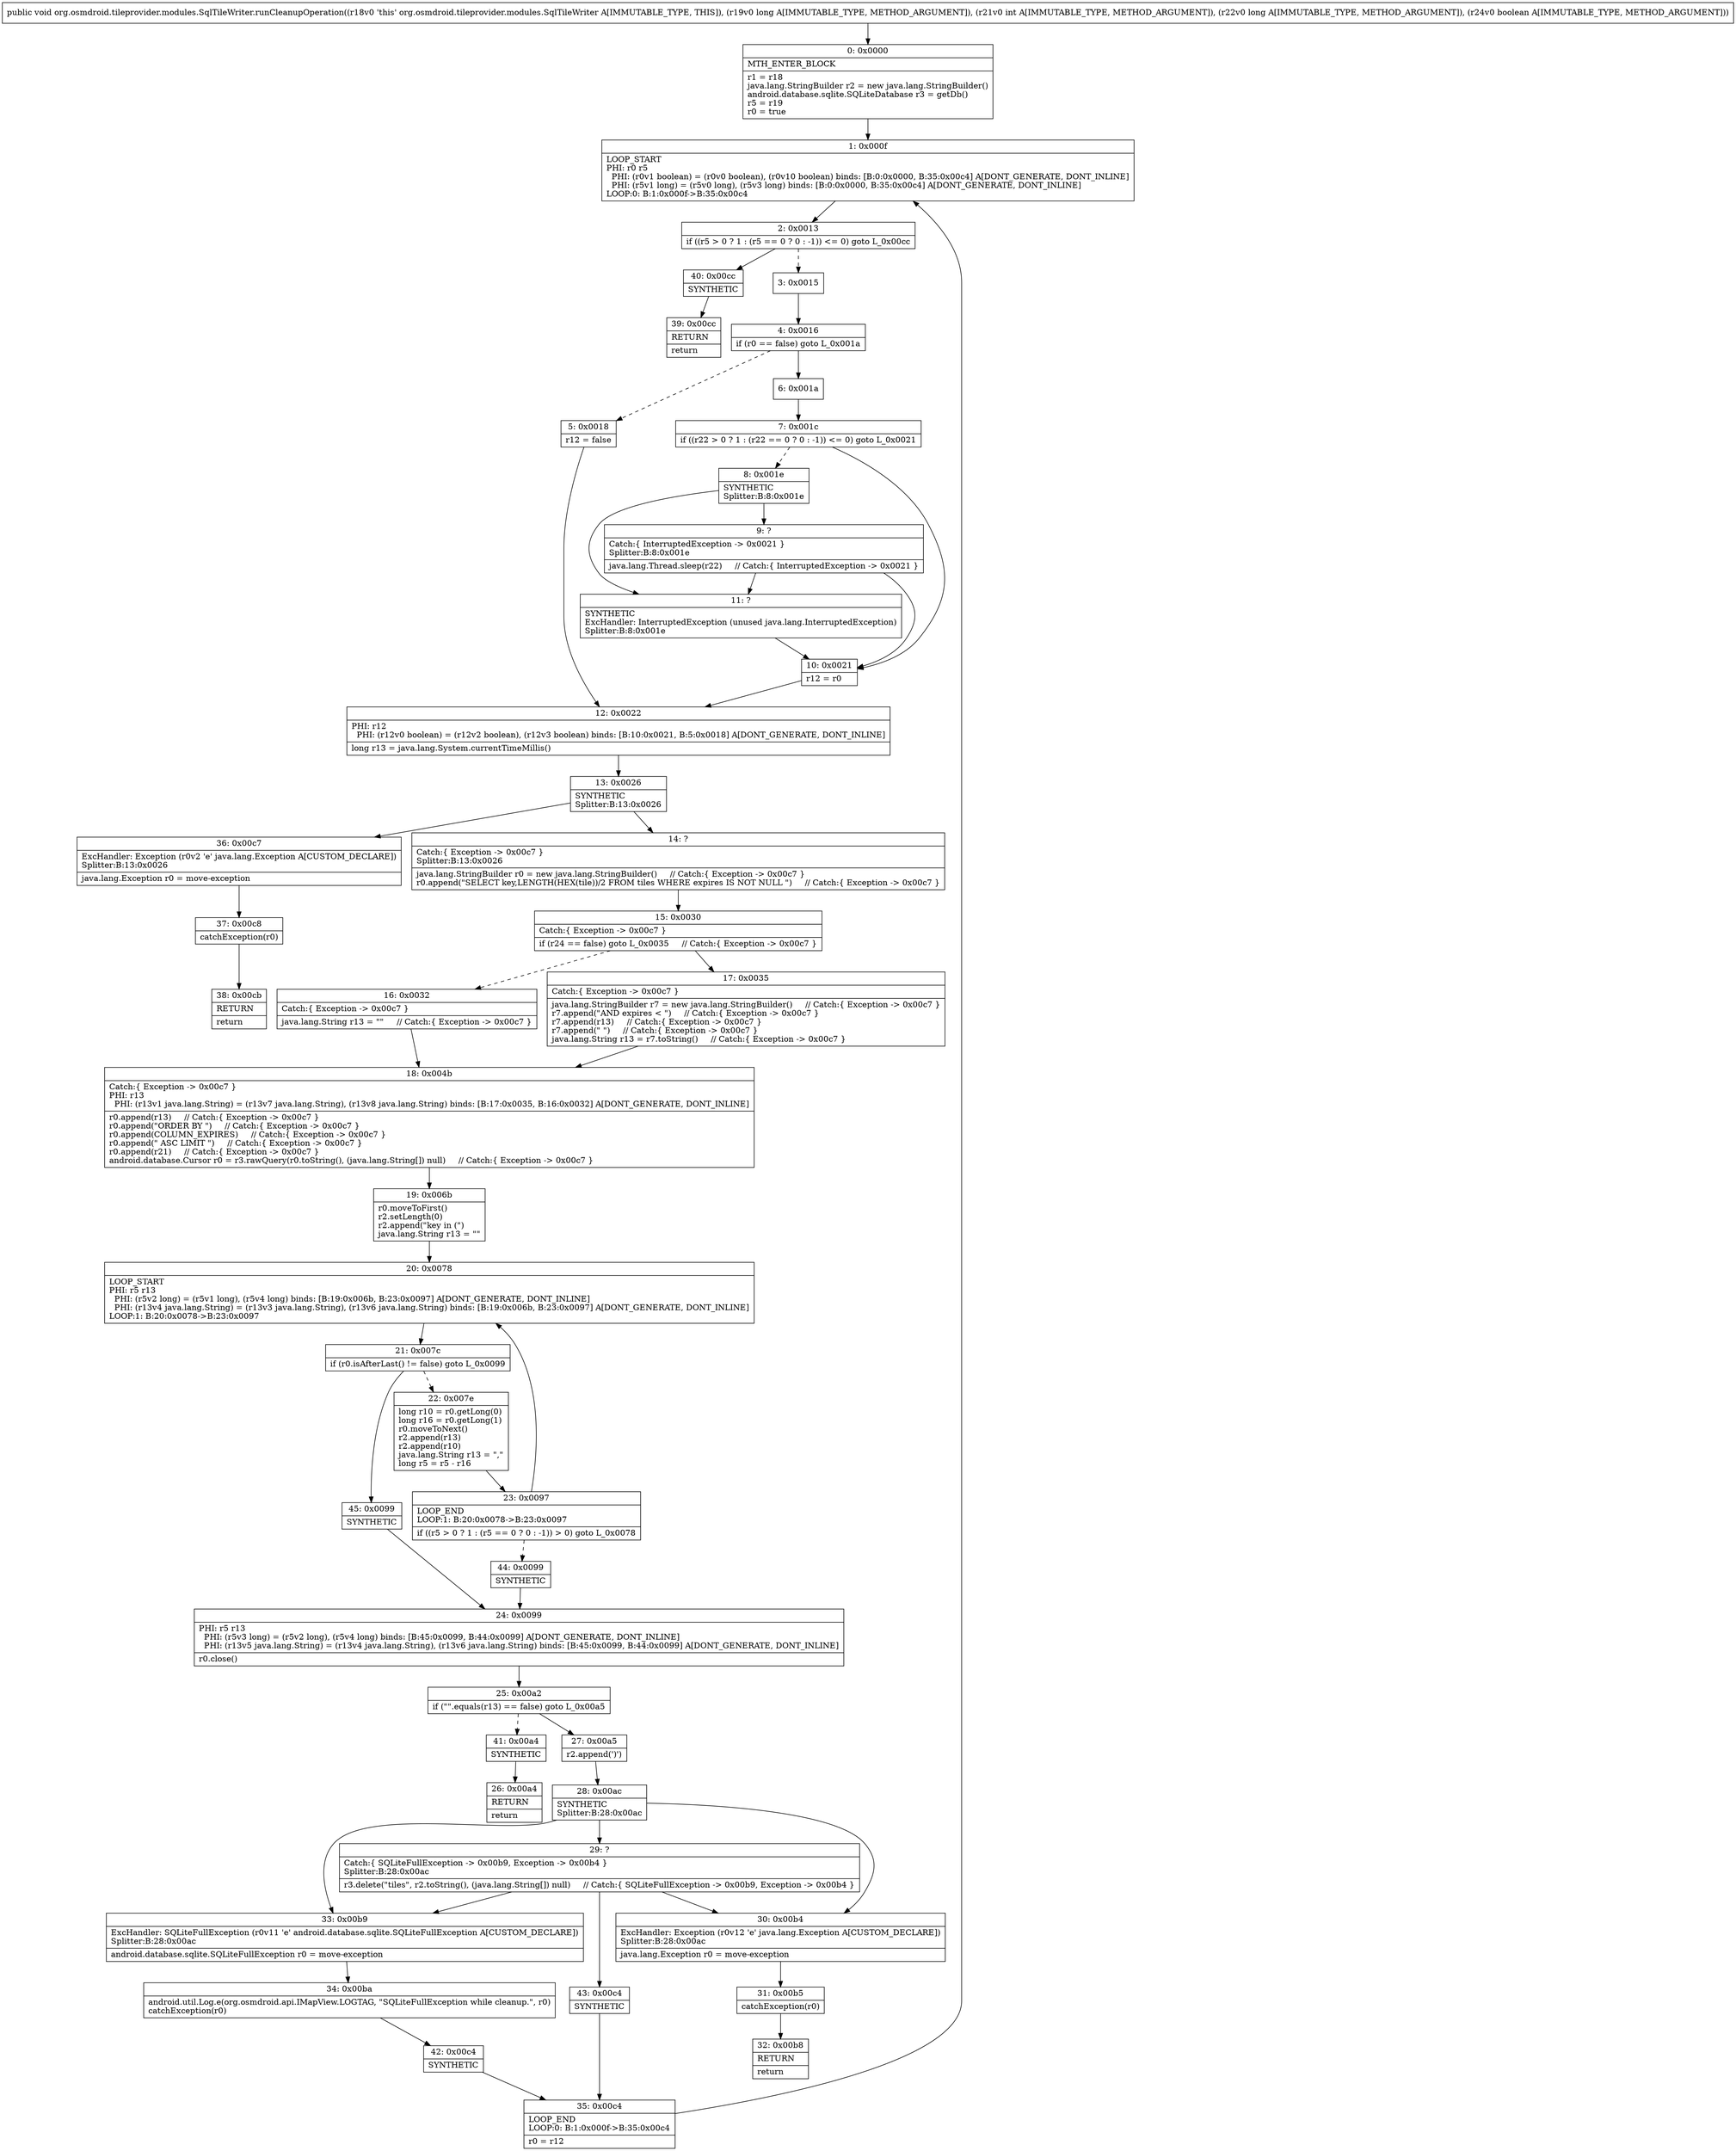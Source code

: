 digraph "CFG fororg.osmdroid.tileprovider.modules.SqlTileWriter.runCleanupOperation(JIJZ)V" {
Node_0 [shape=record,label="{0\:\ 0x0000|MTH_ENTER_BLOCK\l|r1 = r18\ljava.lang.StringBuilder r2 = new java.lang.StringBuilder()\landroid.database.sqlite.SQLiteDatabase r3 = getDb()\lr5 = r19\lr0 = true\l}"];
Node_1 [shape=record,label="{1\:\ 0x000f|LOOP_START\lPHI: r0 r5 \l  PHI: (r0v1 boolean) = (r0v0 boolean), (r0v10 boolean) binds: [B:0:0x0000, B:35:0x00c4] A[DONT_GENERATE, DONT_INLINE]\l  PHI: (r5v1 long) = (r5v0 long), (r5v3 long) binds: [B:0:0x0000, B:35:0x00c4] A[DONT_GENERATE, DONT_INLINE]\lLOOP:0: B:1:0x000f\-\>B:35:0x00c4\l}"];
Node_2 [shape=record,label="{2\:\ 0x0013|if ((r5 \> 0 ? 1 : (r5 == 0 ? 0 : \-1)) \<= 0) goto L_0x00cc\l}"];
Node_3 [shape=record,label="{3\:\ 0x0015}"];
Node_4 [shape=record,label="{4\:\ 0x0016|if (r0 == false) goto L_0x001a\l}"];
Node_5 [shape=record,label="{5\:\ 0x0018|r12 = false\l}"];
Node_6 [shape=record,label="{6\:\ 0x001a}"];
Node_7 [shape=record,label="{7\:\ 0x001c|if ((r22 \> 0 ? 1 : (r22 == 0 ? 0 : \-1)) \<= 0) goto L_0x0021\l}"];
Node_8 [shape=record,label="{8\:\ 0x001e|SYNTHETIC\lSplitter:B:8:0x001e\l}"];
Node_9 [shape=record,label="{9\:\ ?|Catch:\{ InterruptedException \-\> 0x0021 \}\lSplitter:B:8:0x001e\l|java.lang.Thread.sleep(r22)     \/\/ Catch:\{ InterruptedException \-\> 0x0021 \}\l}"];
Node_10 [shape=record,label="{10\:\ 0x0021|r12 = r0\l}"];
Node_11 [shape=record,label="{11\:\ ?|SYNTHETIC\lExcHandler: InterruptedException (unused java.lang.InterruptedException)\lSplitter:B:8:0x001e\l}"];
Node_12 [shape=record,label="{12\:\ 0x0022|PHI: r12 \l  PHI: (r12v0 boolean) = (r12v2 boolean), (r12v3 boolean) binds: [B:10:0x0021, B:5:0x0018] A[DONT_GENERATE, DONT_INLINE]\l|long r13 = java.lang.System.currentTimeMillis()\l}"];
Node_13 [shape=record,label="{13\:\ 0x0026|SYNTHETIC\lSplitter:B:13:0x0026\l}"];
Node_14 [shape=record,label="{14\:\ ?|Catch:\{ Exception \-\> 0x00c7 \}\lSplitter:B:13:0x0026\l|java.lang.StringBuilder r0 = new java.lang.StringBuilder()     \/\/ Catch:\{ Exception \-\> 0x00c7 \}\lr0.append(\"SELECT key,LENGTH(HEX(tile))\/2 FROM tiles WHERE expires IS NOT NULL \")     \/\/ Catch:\{ Exception \-\> 0x00c7 \}\l}"];
Node_15 [shape=record,label="{15\:\ 0x0030|Catch:\{ Exception \-\> 0x00c7 \}\l|if (r24 == false) goto L_0x0035     \/\/ Catch:\{ Exception \-\> 0x00c7 \}\l}"];
Node_16 [shape=record,label="{16\:\ 0x0032|Catch:\{ Exception \-\> 0x00c7 \}\l|java.lang.String r13 = \"\"     \/\/ Catch:\{ Exception \-\> 0x00c7 \}\l}"];
Node_17 [shape=record,label="{17\:\ 0x0035|Catch:\{ Exception \-\> 0x00c7 \}\l|java.lang.StringBuilder r7 = new java.lang.StringBuilder()     \/\/ Catch:\{ Exception \-\> 0x00c7 \}\lr7.append(\"AND expires \< \")     \/\/ Catch:\{ Exception \-\> 0x00c7 \}\lr7.append(r13)     \/\/ Catch:\{ Exception \-\> 0x00c7 \}\lr7.append(\" \")     \/\/ Catch:\{ Exception \-\> 0x00c7 \}\ljava.lang.String r13 = r7.toString()     \/\/ Catch:\{ Exception \-\> 0x00c7 \}\l}"];
Node_18 [shape=record,label="{18\:\ 0x004b|Catch:\{ Exception \-\> 0x00c7 \}\lPHI: r13 \l  PHI: (r13v1 java.lang.String) = (r13v7 java.lang.String), (r13v8 java.lang.String) binds: [B:17:0x0035, B:16:0x0032] A[DONT_GENERATE, DONT_INLINE]\l|r0.append(r13)     \/\/ Catch:\{ Exception \-\> 0x00c7 \}\lr0.append(\"ORDER BY \")     \/\/ Catch:\{ Exception \-\> 0x00c7 \}\lr0.append(COLUMN_EXPIRES)     \/\/ Catch:\{ Exception \-\> 0x00c7 \}\lr0.append(\" ASC LIMIT \")     \/\/ Catch:\{ Exception \-\> 0x00c7 \}\lr0.append(r21)     \/\/ Catch:\{ Exception \-\> 0x00c7 \}\landroid.database.Cursor r0 = r3.rawQuery(r0.toString(), (java.lang.String[]) null)     \/\/ Catch:\{ Exception \-\> 0x00c7 \}\l}"];
Node_19 [shape=record,label="{19\:\ 0x006b|r0.moveToFirst()\lr2.setLength(0)\lr2.append(\"key in (\")\ljava.lang.String r13 = \"\"\l}"];
Node_20 [shape=record,label="{20\:\ 0x0078|LOOP_START\lPHI: r5 r13 \l  PHI: (r5v2 long) = (r5v1 long), (r5v4 long) binds: [B:19:0x006b, B:23:0x0097] A[DONT_GENERATE, DONT_INLINE]\l  PHI: (r13v4 java.lang.String) = (r13v3 java.lang.String), (r13v6 java.lang.String) binds: [B:19:0x006b, B:23:0x0097] A[DONT_GENERATE, DONT_INLINE]\lLOOP:1: B:20:0x0078\-\>B:23:0x0097\l}"];
Node_21 [shape=record,label="{21\:\ 0x007c|if (r0.isAfterLast() != false) goto L_0x0099\l}"];
Node_22 [shape=record,label="{22\:\ 0x007e|long r10 = r0.getLong(0)\llong r16 = r0.getLong(1)\lr0.moveToNext()\lr2.append(r13)\lr2.append(r10)\ljava.lang.String r13 = \",\"\llong r5 = r5 \- r16\l}"];
Node_23 [shape=record,label="{23\:\ 0x0097|LOOP_END\lLOOP:1: B:20:0x0078\-\>B:23:0x0097\l|if ((r5 \> 0 ? 1 : (r5 == 0 ? 0 : \-1)) \> 0) goto L_0x0078\l}"];
Node_24 [shape=record,label="{24\:\ 0x0099|PHI: r5 r13 \l  PHI: (r5v3 long) = (r5v2 long), (r5v4 long) binds: [B:45:0x0099, B:44:0x0099] A[DONT_GENERATE, DONT_INLINE]\l  PHI: (r13v5 java.lang.String) = (r13v4 java.lang.String), (r13v6 java.lang.String) binds: [B:45:0x0099, B:44:0x0099] A[DONT_GENERATE, DONT_INLINE]\l|r0.close()\l}"];
Node_25 [shape=record,label="{25\:\ 0x00a2|if (\"\".equals(r13) == false) goto L_0x00a5\l}"];
Node_26 [shape=record,label="{26\:\ 0x00a4|RETURN\l|return\l}"];
Node_27 [shape=record,label="{27\:\ 0x00a5|r2.append(')')\l}"];
Node_28 [shape=record,label="{28\:\ 0x00ac|SYNTHETIC\lSplitter:B:28:0x00ac\l}"];
Node_29 [shape=record,label="{29\:\ ?|Catch:\{ SQLiteFullException \-\> 0x00b9, Exception \-\> 0x00b4 \}\lSplitter:B:28:0x00ac\l|r3.delete(\"tiles\", r2.toString(), (java.lang.String[]) null)     \/\/ Catch:\{ SQLiteFullException \-\> 0x00b9, Exception \-\> 0x00b4 \}\l}"];
Node_30 [shape=record,label="{30\:\ 0x00b4|ExcHandler: Exception (r0v12 'e' java.lang.Exception A[CUSTOM_DECLARE])\lSplitter:B:28:0x00ac\l|java.lang.Exception r0 = move\-exception\l}"];
Node_31 [shape=record,label="{31\:\ 0x00b5|catchException(r0)\l}"];
Node_32 [shape=record,label="{32\:\ 0x00b8|RETURN\l|return\l}"];
Node_33 [shape=record,label="{33\:\ 0x00b9|ExcHandler: SQLiteFullException (r0v11 'e' android.database.sqlite.SQLiteFullException A[CUSTOM_DECLARE])\lSplitter:B:28:0x00ac\l|android.database.sqlite.SQLiteFullException r0 = move\-exception\l}"];
Node_34 [shape=record,label="{34\:\ 0x00ba|android.util.Log.e(org.osmdroid.api.IMapView.LOGTAG, \"SQLiteFullException while cleanup.\", r0)\lcatchException(r0)\l}"];
Node_35 [shape=record,label="{35\:\ 0x00c4|LOOP_END\lLOOP:0: B:1:0x000f\-\>B:35:0x00c4\l|r0 = r12\l}"];
Node_36 [shape=record,label="{36\:\ 0x00c7|ExcHandler: Exception (r0v2 'e' java.lang.Exception A[CUSTOM_DECLARE])\lSplitter:B:13:0x0026\l|java.lang.Exception r0 = move\-exception\l}"];
Node_37 [shape=record,label="{37\:\ 0x00c8|catchException(r0)\l}"];
Node_38 [shape=record,label="{38\:\ 0x00cb|RETURN\l|return\l}"];
Node_39 [shape=record,label="{39\:\ 0x00cc|RETURN\l|return\l}"];
Node_40 [shape=record,label="{40\:\ 0x00cc|SYNTHETIC\l}"];
Node_41 [shape=record,label="{41\:\ 0x00a4|SYNTHETIC\l}"];
Node_42 [shape=record,label="{42\:\ 0x00c4|SYNTHETIC\l}"];
Node_43 [shape=record,label="{43\:\ 0x00c4|SYNTHETIC\l}"];
Node_44 [shape=record,label="{44\:\ 0x0099|SYNTHETIC\l}"];
Node_45 [shape=record,label="{45\:\ 0x0099|SYNTHETIC\l}"];
MethodNode[shape=record,label="{public void org.osmdroid.tileprovider.modules.SqlTileWriter.runCleanupOperation((r18v0 'this' org.osmdroid.tileprovider.modules.SqlTileWriter A[IMMUTABLE_TYPE, THIS]), (r19v0 long A[IMMUTABLE_TYPE, METHOD_ARGUMENT]), (r21v0 int A[IMMUTABLE_TYPE, METHOD_ARGUMENT]), (r22v0 long A[IMMUTABLE_TYPE, METHOD_ARGUMENT]), (r24v0 boolean A[IMMUTABLE_TYPE, METHOD_ARGUMENT])) }"];
MethodNode -> Node_0;
Node_0 -> Node_1;
Node_1 -> Node_2;
Node_2 -> Node_3[style=dashed];
Node_2 -> Node_40;
Node_3 -> Node_4;
Node_4 -> Node_5[style=dashed];
Node_4 -> Node_6;
Node_5 -> Node_12;
Node_6 -> Node_7;
Node_7 -> Node_8[style=dashed];
Node_7 -> Node_10;
Node_8 -> Node_9;
Node_8 -> Node_11;
Node_9 -> Node_10;
Node_9 -> Node_11;
Node_10 -> Node_12;
Node_11 -> Node_10;
Node_12 -> Node_13;
Node_13 -> Node_14;
Node_13 -> Node_36;
Node_14 -> Node_15;
Node_15 -> Node_16[style=dashed];
Node_15 -> Node_17;
Node_16 -> Node_18;
Node_17 -> Node_18;
Node_18 -> Node_19;
Node_19 -> Node_20;
Node_20 -> Node_21;
Node_21 -> Node_22[style=dashed];
Node_21 -> Node_45;
Node_22 -> Node_23;
Node_23 -> Node_20;
Node_23 -> Node_44[style=dashed];
Node_24 -> Node_25;
Node_25 -> Node_27;
Node_25 -> Node_41[style=dashed];
Node_27 -> Node_28;
Node_28 -> Node_29;
Node_28 -> Node_33;
Node_28 -> Node_30;
Node_29 -> Node_33;
Node_29 -> Node_30;
Node_29 -> Node_43;
Node_30 -> Node_31;
Node_31 -> Node_32;
Node_33 -> Node_34;
Node_34 -> Node_42;
Node_35 -> Node_1;
Node_36 -> Node_37;
Node_37 -> Node_38;
Node_40 -> Node_39;
Node_41 -> Node_26;
Node_42 -> Node_35;
Node_43 -> Node_35;
Node_44 -> Node_24;
Node_45 -> Node_24;
}

